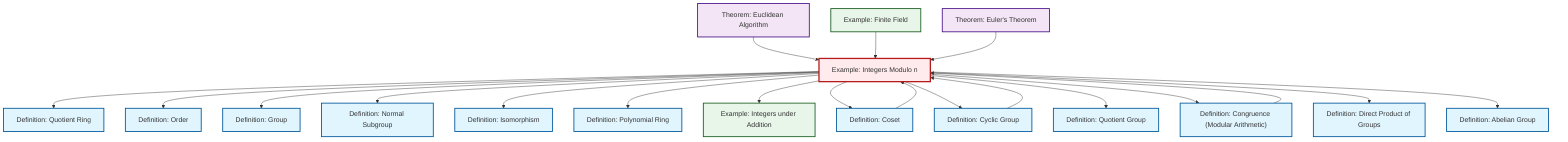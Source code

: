 graph TD
    classDef definition fill:#e1f5fe,stroke:#01579b,stroke-width:2px
    classDef theorem fill:#f3e5f5,stroke:#4a148c,stroke-width:2px
    classDef axiom fill:#fff3e0,stroke:#e65100,stroke-width:2px
    classDef example fill:#e8f5e9,stroke:#1b5e20,stroke-width:2px
    classDef current fill:#ffebee,stroke:#b71c1c,stroke-width:3px
    def-abelian-group["Definition: Abelian Group"]:::definition
    thm-euclidean-algorithm["Theorem: Euclidean Algorithm"]:::theorem
    def-direct-product["Definition: Direct Product of Groups"]:::definition
    def-quotient-group["Definition: Quotient Group"]:::definition
    def-coset["Definition: Coset"]:::definition
    def-congruence["Definition: Congruence (Modular Arithmetic)"]:::definition
    def-polynomial-ring["Definition: Polynomial Ring"]:::definition
    thm-euler["Theorem: Euler's Theorem"]:::theorem
    ex-finite-field["Example: Finite Field"]:::example
    ex-quotient-integers-mod-n["Example: Integers Modulo n"]:::example
    def-group["Definition: Group"]:::definition
    def-order["Definition: Order"]:::definition
    def-quotient-ring["Definition: Quotient Ring"]:::definition
    def-normal-subgroup["Definition: Normal Subgroup"]:::definition
    def-cyclic-group["Definition: Cyclic Group"]:::definition
    ex-integers-addition["Example: Integers under Addition"]:::example
    def-isomorphism["Definition: Isomorphism"]:::definition
    ex-quotient-integers-mod-n --> def-quotient-ring
    ex-quotient-integers-mod-n --> def-order
    ex-quotient-integers-mod-n --> def-group
    ex-quotient-integers-mod-n --> def-normal-subgroup
    ex-quotient-integers-mod-n --> def-isomorphism
    ex-quotient-integers-mod-n --> def-polynomial-ring
    ex-quotient-integers-mod-n --> ex-integers-addition
    ex-quotient-integers-mod-n --> def-coset
    ex-quotient-integers-mod-n --> def-cyclic-group
    ex-quotient-integers-mod-n --> def-quotient-group
    thm-euclidean-algorithm --> ex-quotient-integers-mod-n
    ex-quotient-integers-mod-n --> def-congruence
    ex-quotient-integers-mod-n --> def-direct-product
    ex-quotient-integers-mod-n --> def-abelian-group
    def-cyclic-group --> ex-quotient-integers-mod-n
    ex-finite-field --> ex-quotient-integers-mod-n
    def-coset --> ex-quotient-integers-mod-n
    def-congruence --> ex-quotient-integers-mod-n
    thm-euler --> ex-quotient-integers-mod-n
    class ex-quotient-integers-mod-n current